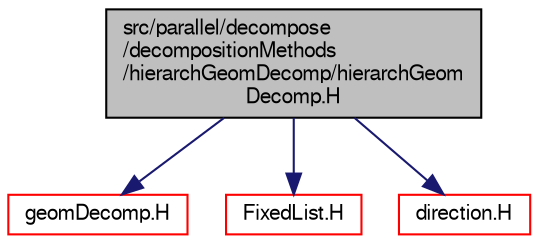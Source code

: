 digraph "src/parallel/decompose/decompositionMethods/hierarchGeomDecomp/hierarchGeomDecomp.H"
{
  bgcolor="transparent";
  edge [fontname="FreeSans",fontsize="10",labelfontname="FreeSans",labelfontsize="10"];
  node [fontname="FreeSans",fontsize="10",shape=record];
  Node0 [label="src/parallel/decompose\l/decompositionMethods\l/hierarchGeomDecomp/hierarchGeom\lDecomp.H",height=0.2,width=0.4,color="black", fillcolor="grey75", style="filled", fontcolor="black"];
  Node0 -> Node1 [color="midnightblue",fontsize="10",style="solid",fontname="FreeSans"];
  Node1 [label="geomDecomp.H",height=0.2,width=0.4,color="red",URL="$a12995.html"];
  Node0 -> Node82 [color="midnightblue",fontsize="10",style="solid",fontname="FreeSans"];
  Node82 [label="FixedList.H",height=0.2,width=0.4,color="red",URL="$a08642.html"];
  Node0 -> Node10 [color="midnightblue",fontsize="10",style="solid",fontname="FreeSans"];
  Node10 [label="direction.H",height=0.2,width=0.4,color="red",URL="$a12209.html",tooltip="Direction is an integer type used to represent the Cartesian directions etc. Currently it is a typede..."];
}
